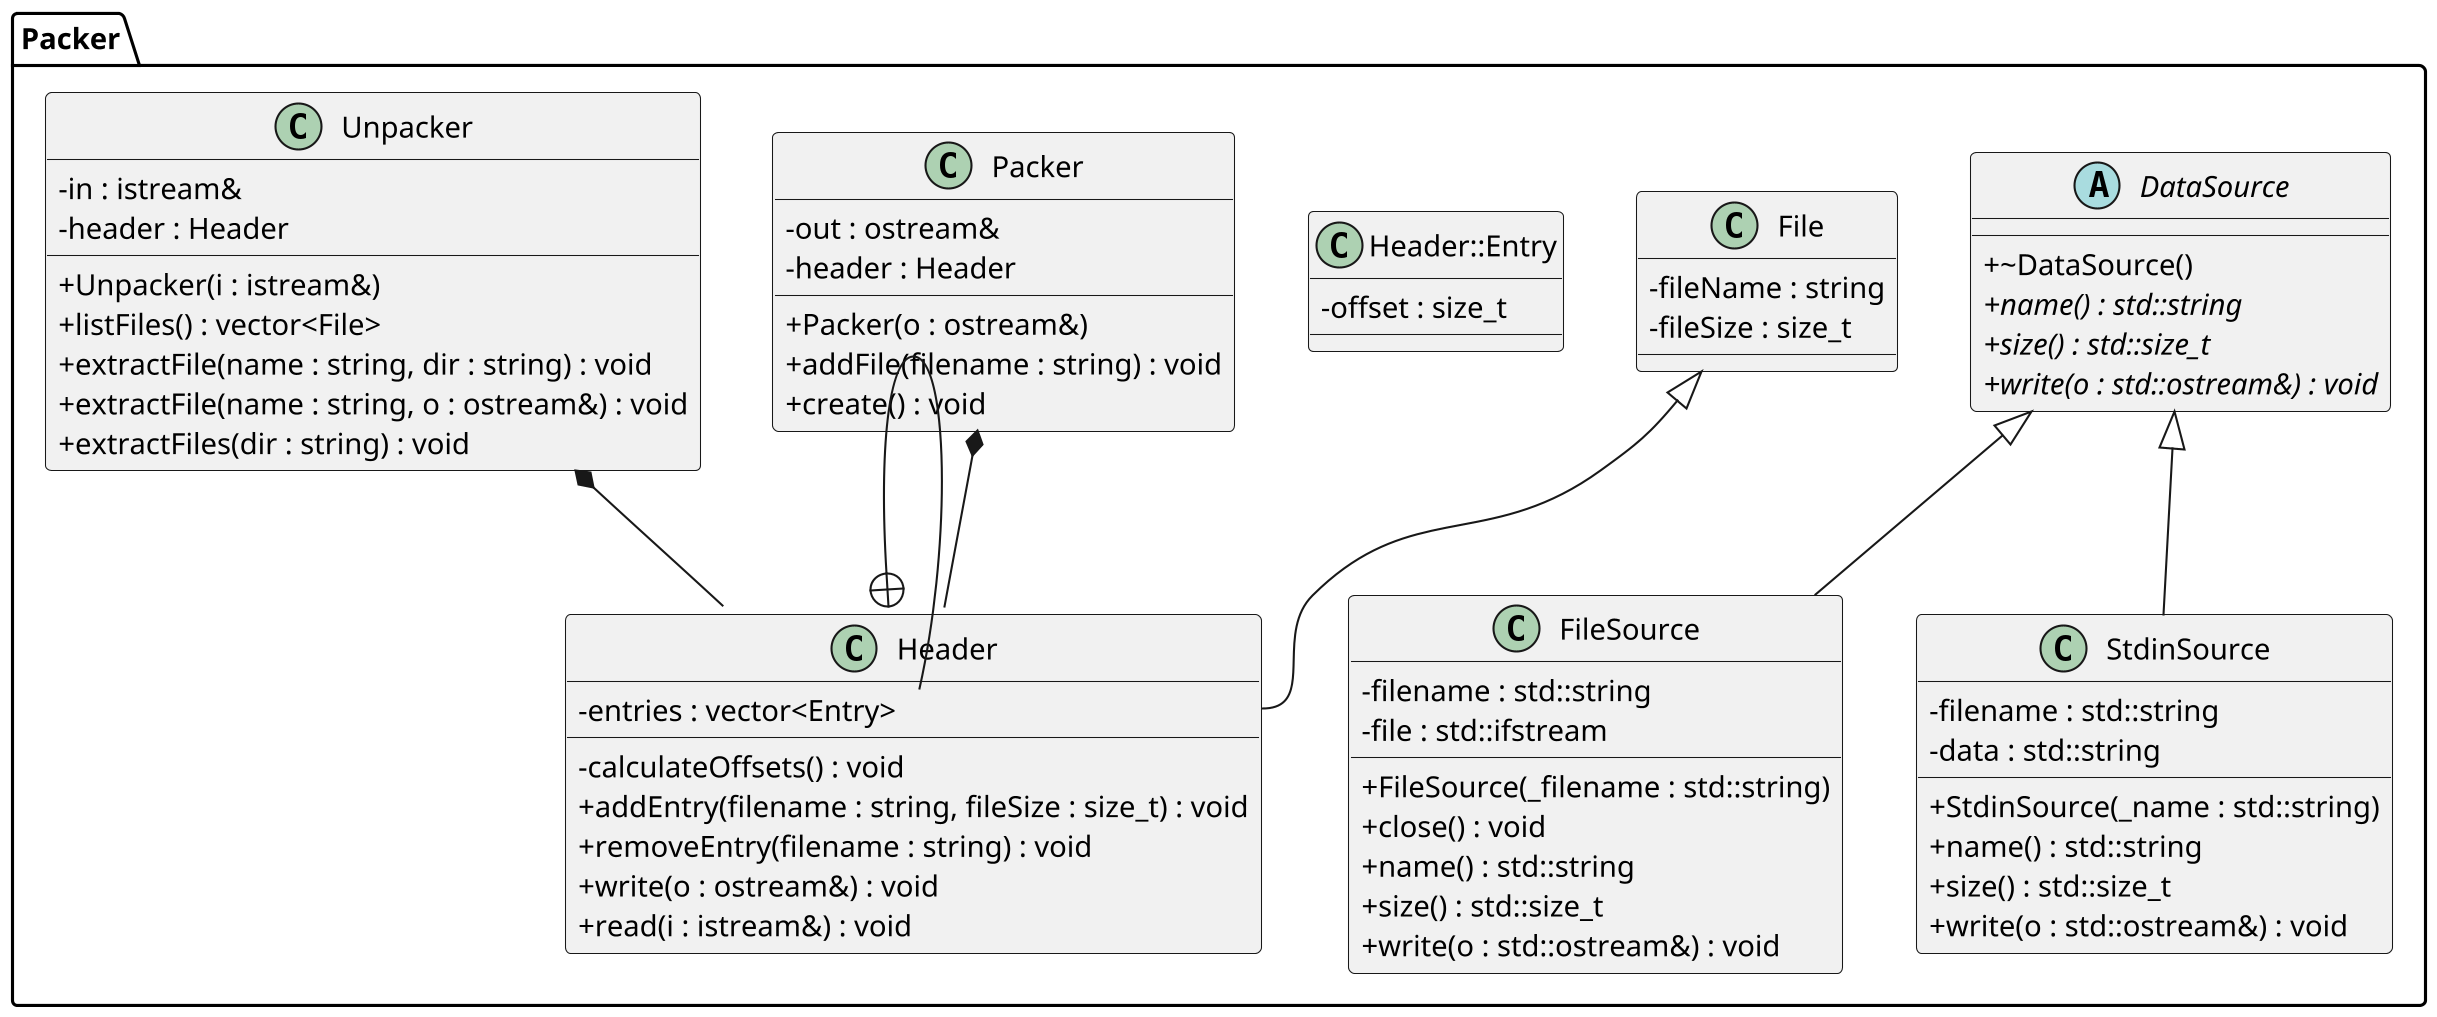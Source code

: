 @startuml


skinparam dpi 200
skinparam classAttributeIconSize 0



/' Objects '/
namespace Packer {
	abstract class DataSource {
		+~DataSource()
		+{abstract} name() : std::string
		+{abstract} size() : std::size_t
		+{abstract} write(o : std::ostream&) : void
	}

	class File {
		-fileName : string
		-fileSize : size_t
	}

	class FileSource {
		-filename : std::string
		-file : std::ifstream
		+FileSource(_filename : std::string)
		+close() : void
		+name() : std::string
		+size() : std::size_t
		+write(o : std::ostream&) : void
	}

	class Header {
		-entries : vector<Entry>
		-calculateOffsets() : void
		+addEntry(filename : string, fileSize : size_t) : void
		+removeEntry(filename : string) : void
		+write(o : ostream&) : void
		+read(i : istream&) : void
	}

	class Header::Entry {
		-offset : size_t
	}

	class Packer {
		-out : ostream&
		-header : Header
		+Packer(o : ostream&)
		+addFile(filename : string) : void
		+create() : void
	}

	class StdinSource {
		-filename : std::string
		-data : std::string
		+StdinSource(_name : std::string)
		+name() : std::string
		+size() : std::size_t
		+write(o : std::ostream&) : void
	}

	class Unpacker {
		-in : istream&
		-header : Header
		+Unpacker(i : istream&)
		+listFiles() : vector<File>
		+extractFile(name : string, dir : string) : void
		+extractFile(name : string, o : ostream&) : void
		+extractFiles(dir : string) : void
	}
}




/' Inheritance relationships '/

Packer.DataSource <|-- Packer.FileSource


Packer.DataSource <|-- Packer.StdinSource


Packer.File <|-- Packer.Header::Entry





/' Aggregation relationships '/

Packer.Packer *-- Packer.Header


Packer.Unpacker *-- Packer.Header






/' Nested objects '/

Packer.Header +-- Packer.Header::Entry




@enduml
